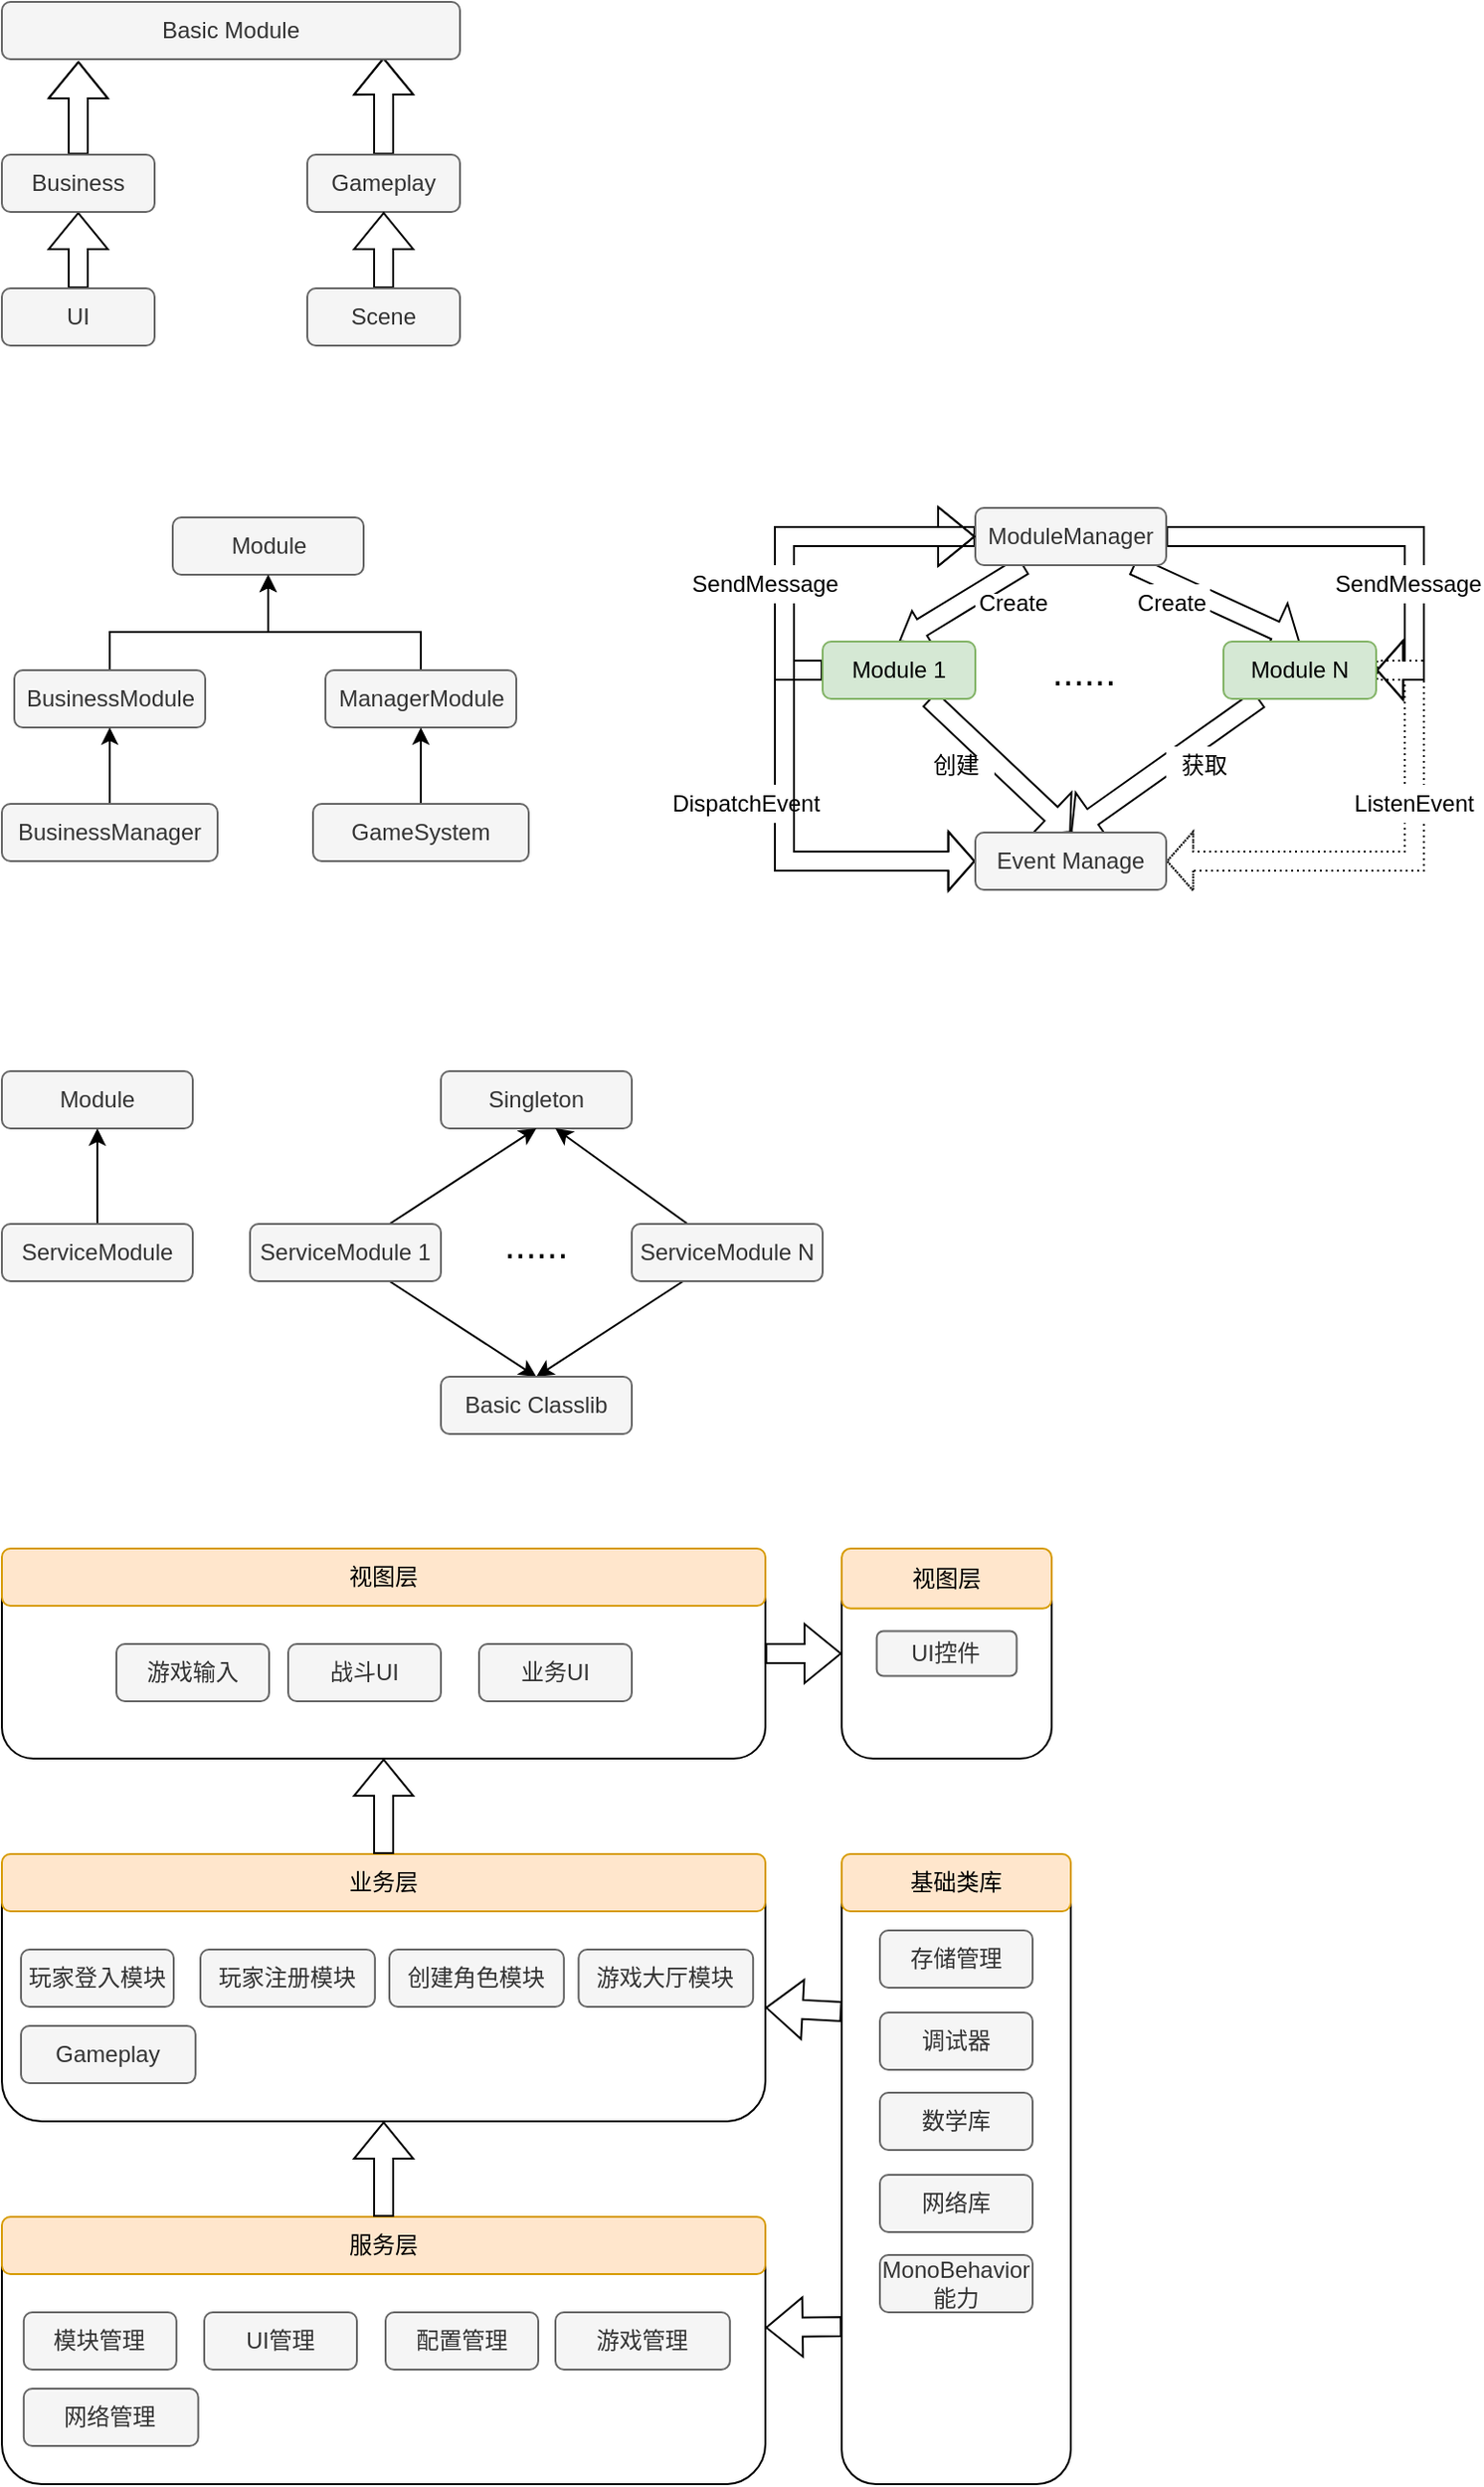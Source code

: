 <mxfile version="12.4.9" type="github">
  <diagram id="K1q3lrqgbs6fNITEMRqo" name="第 1 页">
    <mxGraphModel dx="1438" dy="852" grid="1" gridSize="10" guides="1" tooltips="1" connect="1" arrows="1" fold="1" page="1" pageScale="1" pageWidth="827" pageHeight="1169" math="0" shadow="0">
      <root>
        <mxCell id="0"/>
        <mxCell id="1" parent="0"/>
        <mxCell id="BV3S71ebivFKhuovagi6-14" value="" style="group" parent="1" vertex="1" connectable="0">
          <mxGeometry x="40" y="830" width="400" height="110" as="geometry"/>
        </mxCell>
        <mxCell id="BV3S71ebivFKhuovagi6-7" value="" style="rounded=1;whiteSpace=wrap;html=1;" parent="BV3S71ebivFKhuovagi6-14" vertex="1">
          <mxGeometry width="400" height="110" as="geometry"/>
        </mxCell>
        <mxCell id="BV3S71ebivFKhuovagi6-8" value="视图层" style="rounded=1;whiteSpace=wrap;html=1;fillColor=#ffe6cc;strokeColor=#d79b00;" parent="BV3S71ebivFKhuovagi6-14" vertex="1">
          <mxGeometry width="400" height="30" as="geometry"/>
        </mxCell>
        <mxCell id="BV3S71ebivFKhuovagi6-9" value="游戏输入" style="rounded=1;whiteSpace=wrap;html=1;fillColor=#f5f5f5;strokeColor=#666666;fontColor=#333333;" parent="1" vertex="1">
          <mxGeometry x="100" y="880" width="80" height="30" as="geometry"/>
        </mxCell>
        <mxCell id="BV3S71ebivFKhuovagi6-12" value="战斗UI" style="rounded=1;whiteSpace=wrap;html=1;fillColor=#f5f5f5;strokeColor=#666666;fontColor=#333333;" parent="1" vertex="1">
          <mxGeometry x="190" y="880" width="80" height="30" as="geometry"/>
        </mxCell>
        <mxCell id="BV3S71ebivFKhuovagi6-13" value="业务UI" style="rounded=1;whiteSpace=wrap;html=1;fillColor=#f5f5f5;strokeColor=#666666;fontColor=#333333;" parent="1" vertex="1">
          <mxGeometry x="290" y="880" width="80" height="30" as="geometry"/>
        </mxCell>
        <mxCell id="BV3S71ebivFKhuovagi6-18" value="" style="group" parent="1" vertex="1" connectable="0">
          <mxGeometry x="40" y="990" width="400" height="140" as="geometry"/>
        </mxCell>
        <mxCell id="BV3S71ebivFKhuovagi6-19" value="" style="rounded=1;whiteSpace=wrap;html=1;" parent="BV3S71ebivFKhuovagi6-18" vertex="1">
          <mxGeometry width="400" height="140" as="geometry"/>
        </mxCell>
        <mxCell id="BV3S71ebivFKhuovagi6-20" value="业务层" style="rounded=1;whiteSpace=wrap;html=1;fillColor=#ffe6cc;strokeColor=#d79b00;" parent="BV3S71ebivFKhuovagi6-18" vertex="1">
          <mxGeometry width="400" height="30" as="geometry"/>
        </mxCell>
        <mxCell id="BV3S71ebivFKhuovagi6-24" value="游戏大厅模块" style="rounded=1;whiteSpace=wrap;html=1;fillColor=#f5f5f5;strokeColor=#666666;fontColor=#333333;" parent="BV3S71ebivFKhuovagi6-18" vertex="1">
          <mxGeometry x="302.143" y="50" width="91.429" height="30" as="geometry"/>
        </mxCell>
        <mxCell id="BV3S71ebivFKhuovagi6-25" value="Gameplay" style="rounded=1;whiteSpace=wrap;html=1;fillColor=#f5f5f5;strokeColor=#666666;fontColor=#333333;" parent="BV3S71ebivFKhuovagi6-18" vertex="1">
          <mxGeometry x="9.996" y="90" width="91.429" height="30" as="geometry"/>
        </mxCell>
        <mxCell id="BV3S71ebivFKhuovagi6-23" value="创建角色模块" style="rounded=1;whiteSpace=wrap;html=1;fillColor=#f5f5f5;strokeColor=#666666;fontColor=#333333;" parent="BV3S71ebivFKhuovagi6-18" vertex="1">
          <mxGeometry x="203" y="50" width="91.429" height="30" as="geometry"/>
        </mxCell>
        <mxCell id="BV3S71ebivFKhuovagi6-21" value="玩家登入模块" style="rounded=1;whiteSpace=wrap;html=1;fillColor=#f5f5f5;strokeColor=#666666;fontColor=#333333;" parent="BV3S71ebivFKhuovagi6-18" vertex="1">
          <mxGeometry x="10" y="50" width="80" height="30" as="geometry"/>
        </mxCell>
        <mxCell id="BV3S71ebivFKhuovagi6-22" value="玩家注册模块" style="rounded=1;whiteSpace=wrap;html=1;fillColor=#f5f5f5;strokeColor=#666666;fontColor=#333333;" parent="BV3S71ebivFKhuovagi6-18" vertex="1">
          <mxGeometry x="104" y="50" width="91.429" height="30" as="geometry"/>
        </mxCell>
        <mxCell id="BV3S71ebivFKhuovagi6-27" value="" style="group" parent="1" vertex="1" connectable="0">
          <mxGeometry x="40" y="1180" width="400" height="140" as="geometry"/>
        </mxCell>
        <mxCell id="BV3S71ebivFKhuovagi6-28" value="" style="rounded=1;whiteSpace=wrap;html=1;" parent="BV3S71ebivFKhuovagi6-27" vertex="1">
          <mxGeometry width="400" height="140" as="geometry"/>
        </mxCell>
        <mxCell id="BV3S71ebivFKhuovagi6-29" value="服务层" style="rounded=1;whiteSpace=wrap;html=1;fillColor=#ffe6cc;strokeColor=#d79b00;" parent="BV3S71ebivFKhuovagi6-27" vertex="1">
          <mxGeometry width="400" height="30" as="geometry"/>
        </mxCell>
        <mxCell id="BV3S71ebivFKhuovagi6-30" value="游戏管理" style="rounded=1;whiteSpace=wrap;html=1;fillColor=#f5f5f5;strokeColor=#666666;fontColor=#333333;" parent="BV3S71ebivFKhuovagi6-27" vertex="1">
          <mxGeometry x="289.999" y="50" width="91.429" height="30" as="geometry"/>
        </mxCell>
        <mxCell id="BV3S71ebivFKhuovagi6-31" value="网络管理" style="rounded=1;whiteSpace=wrap;html=1;fillColor=#f5f5f5;strokeColor=#666666;fontColor=#333333;" parent="BV3S71ebivFKhuovagi6-27" vertex="1">
          <mxGeometry x="11.426" y="90" width="91.429" height="30" as="geometry"/>
        </mxCell>
        <mxCell id="BV3S71ebivFKhuovagi6-32" value="模块管理" style="rounded=1;whiteSpace=wrap;html=1;fillColor=#f5f5f5;strokeColor=#666666;fontColor=#333333;" parent="BV3S71ebivFKhuovagi6-27" vertex="1">
          <mxGeometry x="11.43" y="50" width="80" height="30" as="geometry"/>
        </mxCell>
        <mxCell id="BV3S71ebivFKhuovagi6-33" value="UI管理" style="rounded=1;whiteSpace=wrap;html=1;fillColor=#f5f5f5;strokeColor=#666666;fontColor=#333333;" parent="BV3S71ebivFKhuovagi6-27" vertex="1">
          <mxGeometry x="106" y="50" width="80" height="30" as="geometry"/>
        </mxCell>
        <mxCell id="BV3S71ebivFKhuovagi6-34" value="配置管理" style="rounded=1;whiteSpace=wrap;html=1;fillColor=#f5f5f5;strokeColor=#666666;fontColor=#333333;" parent="BV3S71ebivFKhuovagi6-27" vertex="1">
          <mxGeometry x="201" y="50" width="80" height="30" as="geometry"/>
        </mxCell>
        <mxCell id="BV3S71ebivFKhuovagi6-35" value="" style="group" parent="1" vertex="1" connectable="0">
          <mxGeometry x="480" y="830" width="110" height="110" as="geometry"/>
        </mxCell>
        <mxCell id="BV3S71ebivFKhuovagi6-36" value="" style="rounded=1;whiteSpace=wrap;html=1;" parent="BV3S71ebivFKhuovagi6-35" vertex="1">
          <mxGeometry width="110" height="110" as="geometry"/>
        </mxCell>
        <mxCell id="BV3S71ebivFKhuovagi6-37" value="视图层" style="rounded=1;whiteSpace=wrap;html=1;fillColor=#ffe6cc;strokeColor=#d79b00;" parent="BV3S71ebivFKhuovagi6-35" vertex="1">
          <mxGeometry width="110" height="31.429" as="geometry"/>
        </mxCell>
        <mxCell id="BV3S71ebivFKhuovagi6-38" value="UI控件" style="rounded=1;whiteSpace=wrap;html=1;fillColor=#f5f5f5;strokeColor=#666666;fontColor=#333333;" parent="BV3S71ebivFKhuovagi6-35" vertex="1">
          <mxGeometry x="18.333" y="43.214" width="73.333" height="23.571" as="geometry"/>
        </mxCell>
        <mxCell id="BV3S71ebivFKhuovagi6-39" value="" style="group" parent="1" vertex="1" connectable="0">
          <mxGeometry x="480" y="990" width="120" height="330" as="geometry"/>
        </mxCell>
        <mxCell id="BV3S71ebivFKhuovagi6-40" value="" style="rounded=1;whiteSpace=wrap;html=1;" parent="BV3S71ebivFKhuovagi6-39" vertex="1">
          <mxGeometry width="120.0" height="330" as="geometry"/>
        </mxCell>
        <mxCell id="BV3S71ebivFKhuovagi6-41" value="基础类库" style="rounded=1;whiteSpace=wrap;html=1;fillColor=#ffe6cc;strokeColor=#d79b00;" parent="BV3S71ebivFKhuovagi6-39" vertex="1">
          <mxGeometry width="120" height="30" as="geometry"/>
        </mxCell>
        <mxCell id="BV3S71ebivFKhuovagi6-44" value="存储管理" style="rounded=1;whiteSpace=wrap;html=1;fillColor=#f5f5f5;strokeColor=#666666;fontColor=#333333;flipV=0;" parent="BV3S71ebivFKhuovagi6-39" vertex="1">
          <mxGeometry x="20" y="40" width="80" height="30" as="geometry"/>
        </mxCell>
        <mxCell id="BV3S71ebivFKhuovagi6-45" value="调试器" style="rounded=1;whiteSpace=wrap;html=1;fillColor=#f5f5f5;strokeColor=#666666;fontColor=#333333;flipV=0;" parent="BV3S71ebivFKhuovagi6-39" vertex="1">
          <mxGeometry x="20" y="83" width="80" height="30" as="geometry"/>
        </mxCell>
        <mxCell id="BV3S71ebivFKhuovagi6-47" value="数学库" style="rounded=1;whiteSpace=wrap;html=1;fillColor=#f5f5f5;strokeColor=#666666;fontColor=#333333;flipV=0;" parent="BV3S71ebivFKhuovagi6-39" vertex="1">
          <mxGeometry x="20" y="125" width="80" height="30" as="geometry"/>
        </mxCell>
        <mxCell id="BV3S71ebivFKhuovagi6-48" value="网络库" style="rounded=1;whiteSpace=wrap;html=1;fillColor=#f5f5f5;strokeColor=#666666;fontColor=#333333;flipV=0;" parent="BV3S71ebivFKhuovagi6-39" vertex="1">
          <mxGeometry x="20" y="168" width="80" height="30" as="geometry"/>
        </mxCell>
        <mxCell id="BV3S71ebivFKhuovagi6-51" value="MonoBehavior能力" style="rounded=1;whiteSpace=wrap;html=1;fillColor=#f5f5f5;strokeColor=#666666;fontColor=#333333;flipV=0;" parent="BV3S71ebivFKhuovagi6-39" vertex="1">
          <mxGeometry x="20" y="210" width="80" height="30" as="geometry"/>
        </mxCell>
        <mxCell id="BV3S71ebivFKhuovagi6-66" style="shape=flexArrow;rounded=0;orthogonalLoop=1;jettySize=auto;html=1;entryX=0.5;entryY=0;entryDx=0;entryDy=0;strokeWidth=1;endArrow=block;endFill=0;endWidth=9.167;endSize=4.222;" parent="1" source="BV3S71ebivFKhuovagi6-53" target="BV3S71ebivFKhuovagi6-54" edge="1">
          <mxGeometry relative="1" as="geometry"/>
        </mxCell>
        <mxCell id="BV3S71ebivFKhuovagi6-74" style="edgeStyle=none;shape=flexArrow;rounded=0;orthogonalLoop=1;jettySize=auto;html=1;entryX=0.5;entryY=0;entryDx=0;entryDy=0;endArrow=block;endFill=0;endSize=4.222;strokeWidth=1;" parent="1" source="BV3S71ebivFKhuovagi6-53" target="BV3S71ebivFKhuovagi6-55" edge="1">
          <mxGeometry relative="1" as="geometry"/>
        </mxCell>
        <mxCell id="BV3S71ebivFKhuovagi6-75" style="edgeStyle=orthogonalEdgeStyle;shape=flexArrow;rounded=0;orthogonalLoop=1;jettySize=auto;html=1;entryX=1;entryY=0.5;entryDx=0;entryDy=0;endArrow=block;endFill=0;endSize=4.222;strokeWidth=1;" parent="1" source="BV3S71ebivFKhuovagi6-53" target="BV3S71ebivFKhuovagi6-55" edge="1">
          <mxGeometry relative="1" as="geometry"/>
        </mxCell>
        <mxCell id="BV3S71ebivFKhuovagi6-79" style="edgeStyle=orthogonalEdgeStyle;shape=flexArrow;rounded=0;orthogonalLoop=1;jettySize=auto;html=1;entryX=0;entryY=0.5;entryDx=0;entryDy=0;endArrow=block;endFill=0;endSize=4.222;strokeWidth=1;" parent="1" source="BV3S71ebivFKhuovagi6-53" target="BV3S71ebivFKhuovagi6-56" edge="1">
          <mxGeometry relative="1" as="geometry">
            <Array as="points">
              <mxPoint x="450" y="300"/>
              <mxPoint x="450" y="470"/>
            </Array>
          </mxGeometry>
        </mxCell>
        <mxCell id="BV3S71ebivFKhuovagi6-53" value="ModuleManager" style="rounded=1;whiteSpace=wrap;html=1;fillColor=#f5f5f5;strokeColor=#666666;fontColor=#333333;" parent="1" vertex="1">
          <mxGeometry x="550" y="285" width="100" height="30" as="geometry"/>
        </mxCell>
        <mxCell id="BV3S71ebivFKhuovagi6-78" style="edgeStyle=none;shape=flexArrow;rounded=0;orthogonalLoop=1;jettySize=auto;html=1;entryX=0.5;entryY=0;entryDx=0;entryDy=0;endArrow=block;endFill=0;endSize=4.222;strokeWidth=1;" parent="1" source="BV3S71ebivFKhuovagi6-54" target="BV3S71ebivFKhuovagi6-56" edge="1">
          <mxGeometry relative="1" as="geometry"/>
        </mxCell>
        <mxCell id="10ORCj97szUwCCIHPPZN-26" style="edgeStyle=orthogonalEdgeStyle;shape=flexArrow;rounded=0;orthogonalLoop=1;jettySize=auto;html=1;entryX=0;entryY=0.5;entryDx=0;entryDy=0;" edge="1" parent="1" source="BV3S71ebivFKhuovagi6-54" target="BV3S71ebivFKhuovagi6-53">
          <mxGeometry relative="1" as="geometry">
            <Array as="points">
              <mxPoint x="450" y="370"/>
              <mxPoint x="450" y="300"/>
            </Array>
          </mxGeometry>
        </mxCell>
        <mxCell id="BV3S71ebivFKhuovagi6-54" value="Module 1" style="rounded=1;whiteSpace=wrap;html=1;fillColor=#d5e8d4;strokeColor=#82b366;" parent="1" vertex="1">
          <mxGeometry x="470" y="355" width="80" height="30" as="geometry"/>
        </mxCell>
        <mxCell id="BV3S71ebivFKhuovagi6-76" style="edgeStyle=orthogonalEdgeStyle;shape=flexArrow;rounded=0;orthogonalLoop=1;jettySize=auto;html=1;entryX=1;entryY=0.5;entryDx=0;entryDy=0;endArrow=block;endFill=0;endSize=4.222;strokeWidth=1;dashed=1;dashPattern=1 2;" parent="1" source="BV3S71ebivFKhuovagi6-55" target="BV3S71ebivFKhuovagi6-56" edge="1">
          <mxGeometry relative="1" as="geometry">
            <Array as="points">
              <mxPoint x="780" y="370"/>
              <mxPoint x="780" y="470"/>
            </Array>
          </mxGeometry>
        </mxCell>
        <mxCell id="BV3S71ebivFKhuovagi6-77" style="shape=flexArrow;rounded=0;orthogonalLoop=1;jettySize=auto;html=1;entryX=0.5;entryY=0;entryDx=0;entryDy=0;endArrow=block;endFill=0;endSize=4.222;strokeWidth=1;" parent="1" source="BV3S71ebivFKhuovagi6-55" target="BV3S71ebivFKhuovagi6-56" edge="1">
          <mxGeometry relative="1" as="geometry"/>
        </mxCell>
        <mxCell id="BV3S71ebivFKhuovagi6-55" value="Module N" style="rounded=1;whiteSpace=wrap;html=1;fillColor=#d5e8d4;strokeColor=#82b366;" parent="1" vertex="1">
          <mxGeometry x="680" y="355" width="80" height="30" as="geometry"/>
        </mxCell>
        <mxCell id="BV3S71ebivFKhuovagi6-56" value="Event Manage" style="rounded=1;whiteSpace=wrap;html=1;fillColor=#f5f5f5;strokeColor=#666666;fontColor=#333333;" parent="1" vertex="1">
          <mxGeometry x="550" y="455" width="100" height="30" as="geometry"/>
        </mxCell>
        <mxCell id="BV3S71ebivFKhuovagi6-80" value="&lt;div&gt;SendMessage&lt;/div&gt;" style="text;html=1;align=center;verticalAlign=middle;whiteSpace=wrap;rounded=0;fillColor=#ffffff;" parent="1" vertex="1">
          <mxGeometry x="757" y="315" width="40" height="20" as="geometry"/>
        </mxCell>
        <mxCell id="BV3S71ebivFKhuovagi6-84" value="ListenEvent" style="text;html=1;align=center;verticalAlign=middle;whiteSpace=wrap;rounded=0;fillColor=#ffffff;" parent="1" vertex="1">
          <mxGeometry x="760" y="430" width="40" height="20" as="geometry"/>
        </mxCell>
        <mxCell id="BV3S71ebivFKhuovagi6-85" value="获取" style="text;html=1;align=center;verticalAlign=middle;whiteSpace=wrap;rounded=0;fillColor=#ffffff;" parent="1" vertex="1">
          <mxGeometry x="650" y="410" width="40" height="20" as="geometry"/>
        </mxCell>
        <mxCell id="BV3S71ebivFKhuovagi6-86" value="Create" style="text;html=1;align=center;verticalAlign=middle;whiteSpace=wrap;rounded=0;fillColor=#ffffff;" parent="1" vertex="1">
          <mxGeometry x="633" y="325" width="40" height="20" as="geometry"/>
        </mxCell>
        <mxCell id="BV3S71ebivFKhuovagi6-89" value="Create" style="text;html=1;align=center;verticalAlign=middle;whiteSpace=wrap;rounded=0;fillColor=#ffffff;" parent="1" vertex="1">
          <mxGeometry x="550" y="330" width="40" height="10" as="geometry"/>
        </mxCell>
        <mxCell id="BV3S71ebivFKhuovagi6-90" value="创建" style="text;html=1;align=center;verticalAlign=middle;whiteSpace=wrap;rounded=0;fillColor=#ffffff;" parent="1" vertex="1">
          <mxGeometry x="520" y="415" width="40" height="10" as="geometry"/>
        </mxCell>
        <mxCell id="BV3S71ebivFKhuovagi6-92" value="DispatchEvent" style="text;html=1;align=center;verticalAlign=middle;whiteSpace=wrap;rounded=0;fillColor=#ffffff;" parent="1" vertex="1">
          <mxGeometry x="410" y="430" width="40" height="20" as="geometry"/>
        </mxCell>
        <mxCell id="10ORCj97szUwCCIHPPZN-18" style="edgeStyle=orthogonalEdgeStyle;shape=flexArrow;rounded=0;orthogonalLoop=1;jettySize=auto;html=1;entryX=0.833;entryY=0.967;entryDx=0;entryDy=0;entryPerimeter=0;" edge="1" parent="1" source="zXj4FrktVXwGhjXjBqUk-2" target="zXj4FrktVXwGhjXjBqUk-5">
          <mxGeometry relative="1" as="geometry"/>
        </mxCell>
        <mxCell id="zXj4FrktVXwGhjXjBqUk-2" value="Gameplay" style="rounded=1;whiteSpace=wrap;html=1;fillColor=#f5f5f5;strokeColor=#666666;fontColor=#333333;" vertex="1" parent="1">
          <mxGeometry x="200" y="100" width="80" height="30" as="geometry"/>
        </mxCell>
        <mxCell id="10ORCj97szUwCCIHPPZN-19" style="edgeStyle=orthogonalEdgeStyle;shape=flexArrow;rounded=0;orthogonalLoop=1;jettySize=auto;html=1;entryX=0.5;entryY=1;entryDx=0;entryDy=0;" edge="1" parent="1" source="zXj4FrktVXwGhjXjBqUk-4" target="zXj4FrktVXwGhjXjBqUk-2">
          <mxGeometry relative="1" as="geometry"/>
        </mxCell>
        <mxCell id="zXj4FrktVXwGhjXjBqUk-4" value="Scene" style="rounded=1;whiteSpace=wrap;html=1;fillColor=#f5f5f5;strokeColor=#666666;fontColor=#333333;" vertex="1" parent="1">
          <mxGeometry x="200" y="170" width="80" height="30" as="geometry"/>
        </mxCell>
        <mxCell id="zXj4FrktVXwGhjXjBqUk-5" value="Basic Module" style="rounded=1;whiteSpace=wrap;html=1;fillColor=#f5f5f5;strokeColor=#666666;fontColor=#333333;" vertex="1" parent="1">
          <mxGeometry x="40" y="20" width="240" height="30" as="geometry"/>
        </mxCell>
        <mxCell id="10ORCj97szUwCCIHPPZN-16" style="edgeStyle=orthogonalEdgeStyle;shape=flexArrow;rounded=0;orthogonalLoop=1;jettySize=auto;html=1;entryX=0.5;entryY=1;entryDx=0;entryDy=0;" edge="1" parent="1" source="zXj4FrktVXwGhjXjBqUk-7" target="zXj4FrktVXwGhjXjBqUk-9">
          <mxGeometry relative="1" as="geometry"/>
        </mxCell>
        <mxCell id="zXj4FrktVXwGhjXjBqUk-7" value="UI" style="rounded=1;whiteSpace=wrap;html=1;fillColor=#f5f5f5;strokeColor=#666666;fontColor=#333333;" vertex="1" parent="1">
          <mxGeometry x="40" y="170" width="80" height="30" as="geometry"/>
        </mxCell>
        <mxCell id="10ORCj97szUwCCIHPPZN-17" style="edgeStyle=orthogonalEdgeStyle;shape=flexArrow;rounded=0;orthogonalLoop=1;jettySize=auto;html=1;entryX=0.167;entryY=1.033;entryDx=0;entryDy=0;entryPerimeter=0;" edge="1" parent="1" source="zXj4FrktVXwGhjXjBqUk-9" target="zXj4FrktVXwGhjXjBqUk-5">
          <mxGeometry relative="1" as="geometry"/>
        </mxCell>
        <mxCell id="zXj4FrktVXwGhjXjBqUk-9" value="Business" style="rounded=1;whiteSpace=wrap;html=1;fillColor=#f5f5f5;strokeColor=#666666;fontColor=#333333;" vertex="1" parent="1">
          <mxGeometry x="40" y="100" width="80" height="30" as="geometry"/>
        </mxCell>
        <mxCell id="10ORCj97szUwCCIHPPZN-1" value="Module" style="rounded=1;whiteSpace=wrap;html=1;fillColor=#f5f5f5;strokeColor=#666666;fontColor=#333333;" vertex="1" parent="1">
          <mxGeometry x="129.5" y="290" width="100" height="30" as="geometry"/>
        </mxCell>
        <mxCell id="10ORCj97szUwCCIHPPZN-31" style="edgeStyle=orthogonalEdgeStyle;rounded=0;orthogonalLoop=1;jettySize=auto;html=1;entryX=0.5;entryY=1;entryDx=0;entryDy=0;" edge="1" parent="1" source="10ORCj97szUwCCIHPPZN-2" target="10ORCj97szUwCCIHPPZN-1">
          <mxGeometry relative="1" as="geometry">
            <Array as="points">
              <mxPoint x="96.5" y="350"/>
              <mxPoint x="179.5" y="350"/>
            </Array>
          </mxGeometry>
        </mxCell>
        <mxCell id="10ORCj97szUwCCIHPPZN-2" value="BusinessModule" style="rounded=1;whiteSpace=wrap;html=1;fillColor=#f5f5f5;strokeColor=#666666;fontColor=#333333;" vertex="1" parent="1">
          <mxGeometry x="46.5" y="370" width="100" height="30" as="geometry"/>
        </mxCell>
        <mxCell id="10ORCj97szUwCCIHPPZN-29" style="edgeStyle=orthogonalEdgeStyle;rounded=0;orthogonalLoop=1;jettySize=auto;html=1;entryX=0.5;entryY=1;entryDx=0;entryDy=0;" edge="1" parent="1" source="10ORCj97szUwCCIHPPZN-3" target="10ORCj97szUwCCIHPPZN-2">
          <mxGeometry relative="1" as="geometry"/>
        </mxCell>
        <mxCell id="10ORCj97szUwCCIHPPZN-3" value="BusinessManager" style="rounded=1;whiteSpace=wrap;html=1;fillColor=#f5f5f5;strokeColor=#666666;fontColor=#333333;" vertex="1" parent="1">
          <mxGeometry x="40" y="440" width="113" height="30" as="geometry"/>
        </mxCell>
        <mxCell id="10ORCj97szUwCCIHPPZN-32" style="edgeStyle=orthogonalEdgeStyle;rounded=0;orthogonalLoop=1;jettySize=auto;html=1;" edge="1" parent="1" source="10ORCj97szUwCCIHPPZN-6">
          <mxGeometry relative="1" as="geometry">
            <mxPoint x="179.5" y="320" as="targetPoint"/>
            <Array as="points">
              <mxPoint x="259.5" y="350"/>
              <mxPoint x="179.5" y="350"/>
            </Array>
          </mxGeometry>
        </mxCell>
        <mxCell id="10ORCj97szUwCCIHPPZN-6" value="ManagerModule" style="rounded=1;whiteSpace=wrap;html=1;fillColor=#f5f5f5;strokeColor=#666666;fontColor=#333333;" vertex="1" parent="1">
          <mxGeometry x="209.5" y="370" width="100" height="30" as="geometry"/>
        </mxCell>
        <mxCell id="10ORCj97szUwCCIHPPZN-30" style="edgeStyle=orthogonalEdgeStyle;rounded=0;orthogonalLoop=1;jettySize=auto;html=1;entryX=0.5;entryY=1;entryDx=0;entryDy=0;" edge="1" parent="1" source="10ORCj97szUwCCIHPPZN-10" target="10ORCj97szUwCCIHPPZN-6">
          <mxGeometry relative="1" as="geometry"/>
        </mxCell>
        <mxCell id="10ORCj97szUwCCIHPPZN-10" value="GameSystem" style="rounded=1;whiteSpace=wrap;html=1;fillColor=#f5f5f5;strokeColor=#666666;fontColor=#333333;" vertex="1" parent="1">
          <mxGeometry x="203" y="440" width="113" height="30" as="geometry"/>
        </mxCell>
        <mxCell id="10ORCj97szUwCCIHPPZN-20" value="&lt;font style=&quot;font-size: 20px&quot;&gt;......&lt;/font&gt;" style="text;html=1;align=center;verticalAlign=middle;whiteSpace=wrap;rounded=0;fillColor=#ffffff;" vertex="1" parent="1">
          <mxGeometry x="587" y="360" width="40" height="20" as="geometry"/>
        </mxCell>
        <mxCell id="BV3S71ebivFKhuovagi6-91" value="&lt;div&gt;SendMessage&lt;/div&gt;" style="text;html=1;align=center;verticalAlign=middle;whiteSpace=wrap;rounded=0;fillColor=#ffffff;" parent="1" vertex="1">
          <mxGeometry x="420" y="315" width="40" height="20" as="geometry"/>
        </mxCell>
        <mxCell id="10ORCj97szUwCCIHPPZN-27" value="Module" style="rounded=1;whiteSpace=wrap;html=1;fillColor=#f5f5f5;strokeColor=#666666;fontColor=#333333;" vertex="1" parent="1">
          <mxGeometry x="40" y="580" width="100" height="30" as="geometry"/>
        </mxCell>
        <mxCell id="10ORCj97szUwCCIHPPZN-34" style="edgeStyle=orthogonalEdgeStyle;rounded=0;orthogonalLoop=1;jettySize=auto;html=1;entryX=0.5;entryY=1;entryDx=0;entryDy=0;" edge="1" parent="1" source="10ORCj97szUwCCIHPPZN-28" target="10ORCj97szUwCCIHPPZN-27">
          <mxGeometry relative="1" as="geometry"/>
        </mxCell>
        <mxCell id="10ORCj97szUwCCIHPPZN-28" value="ServiceModule" style="rounded=1;whiteSpace=wrap;html=1;fillColor=#f5f5f5;strokeColor=#666666;fontColor=#333333;" vertex="1" parent="1">
          <mxGeometry x="40" y="660" width="100" height="30" as="geometry"/>
        </mxCell>
        <mxCell id="10ORCj97szUwCCIHPPZN-36" value="&lt;div&gt;Singleton&lt;/div&gt;" style="rounded=1;whiteSpace=wrap;html=1;fillColor=#f5f5f5;strokeColor=#666666;fontColor=#333333;" vertex="1" parent="1">
          <mxGeometry x="270" y="580" width="100" height="30" as="geometry"/>
        </mxCell>
        <mxCell id="10ORCj97szUwCCIHPPZN-42" style="rounded=0;orthogonalLoop=1;jettySize=auto;html=1;entryX=0.5;entryY=0;entryDx=0;entryDy=0;" edge="1" parent="1" source="10ORCj97szUwCCIHPPZN-37" target="10ORCj97szUwCCIHPPZN-41">
          <mxGeometry relative="1" as="geometry"/>
        </mxCell>
        <mxCell id="10ORCj97szUwCCIHPPZN-44" style="edgeStyle=none;rounded=0;orthogonalLoop=1;jettySize=auto;html=1;entryX=0.5;entryY=1;entryDx=0;entryDy=0;" edge="1" parent="1" source="10ORCj97szUwCCIHPPZN-37" target="10ORCj97szUwCCIHPPZN-36">
          <mxGeometry relative="1" as="geometry"/>
        </mxCell>
        <mxCell id="10ORCj97szUwCCIHPPZN-37" value="ServiceModule 1" style="rounded=1;whiteSpace=wrap;html=1;fillColor=#f5f5f5;strokeColor=#666666;fontColor=#333333;" vertex="1" parent="1">
          <mxGeometry x="170" y="660" width="100" height="30" as="geometry"/>
        </mxCell>
        <mxCell id="10ORCj97szUwCCIHPPZN-43" style="edgeStyle=none;rounded=0;orthogonalLoop=1;jettySize=auto;html=1;entryX=0.5;entryY=0;entryDx=0;entryDy=0;" edge="1" parent="1" source="10ORCj97szUwCCIHPPZN-38" target="10ORCj97szUwCCIHPPZN-41">
          <mxGeometry relative="1" as="geometry"/>
        </mxCell>
        <mxCell id="10ORCj97szUwCCIHPPZN-45" style="edgeStyle=none;rounded=0;orthogonalLoop=1;jettySize=auto;html=1;" edge="1" parent="1" source="10ORCj97szUwCCIHPPZN-38">
          <mxGeometry relative="1" as="geometry">
            <mxPoint x="330" y="610" as="targetPoint"/>
          </mxGeometry>
        </mxCell>
        <mxCell id="10ORCj97szUwCCIHPPZN-38" value="ServiceModule N" style="rounded=1;whiteSpace=wrap;html=1;fillColor=#f5f5f5;strokeColor=#666666;fontColor=#333333;" vertex="1" parent="1">
          <mxGeometry x="370" y="660" width="100" height="30" as="geometry"/>
        </mxCell>
        <mxCell id="10ORCj97szUwCCIHPPZN-39" value="&lt;font style=&quot;font-size: 20px&quot;&gt;......&lt;/font&gt;" style="text;html=1;align=center;verticalAlign=middle;whiteSpace=wrap;rounded=0;fillColor=#ffffff;" vertex="1" parent="1">
          <mxGeometry x="300" y="660" width="40" height="20" as="geometry"/>
        </mxCell>
        <mxCell id="10ORCj97szUwCCIHPPZN-41" value="Basic Classlib" style="rounded=1;whiteSpace=wrap;html=1;fillColor=#f5f5f5;strokeColor=#666666;fontColor=#333333;" vertex="1" parent="1">
          <mxGeometry x="270" y="740" width="100" height="30" as="geometry"/>
        </mxCell>
        <mxCell id="a1Vj4hyfNmmESj826hEr-1" style="edgeStyle=none;rounded=0;orthogonalLoop=1;jettySize=auto;html=1;entryX=0.5;entryY=1;entryDx=0;entryDy=0;shape=flexArrow;" edge="1" parent="1" source="BV3S71ebivFKhuovagi6-29" target="BV3S71ebivFKhuovagi6-19">
          <mxGeometry relative="1" as="geometry"/>
        </mxCell>
        <mxCell id="a1Vj4hyfNmmESj826hEr-2" style="edgeStyle=none;shape=flexArrow;rounded=0;orthogonalLoop=1;jettySize=auto;html=1;entryX=0.5;entryY=1;entryDx=0;entryDy=0;" edge="1" parent="1" source="BV3S71ebivFKhuovagi6-19" target="BV3S71ebivFKhuovagi6-7">
          <mxGeometry relative="1" as="geometry"/>
        </mxCell>
        <mxCell id="a1Vj4hyfNmmESj826hEr-3" style="edgeStyle=none;shape=flexArrow;rounded=0;orthogonalLoop=1;jettySize=auto;html=1;entryX=0;entryY=0.5;entryDx=0;entryDy=0;" edge="1" parent="1" source="BV3S71ebivFKhuovagi6-7" target="BV3S71ebivFKhuovagi6-36">
          <mxGeometry relative="1" as="geometry"/>
        </mxCell>
        <mxCell id="a1Vj4hyfNmmESj826hEr-4" style="edgeStyle=none;shape=flexArrow;rounded=0;orthogonalLoop=1;jettySize=auto;html=1;exitX=0;exitY=0.75;exitDx=0;exitDy=0;entryX=1;entryY=0.414;entryDx=0;entryDy=0;entryPerimeter=0;" edge="1" parent="1" source="BV3S71ebivFKhuovagi6-40" target="BV3S71ebivFKhuovagi6-28">
          <mxGeometry relative="1" as="geometry"/>
        </mxCell>
        <mxCell id="a1Vj4hyfNmmESj826hEr-5" style="edgeStyle=none;shape=flexArrow;rounded=0;orthogonalLoop=1;jettySize=auto;html=1;exitX=0;exitY=0.25;exitDx=0;exitDy=0;" edge="1" parent="1" source="BV3S71ebivFKhuovagi6-40" target="BV3S71ebivFKhuovagi6-19">
          <mxGeometry relative="1" as="geometry"/>
        </mxCell>
      </root>
    </mxGraphModel>
  </diagram>
</mxfile>
